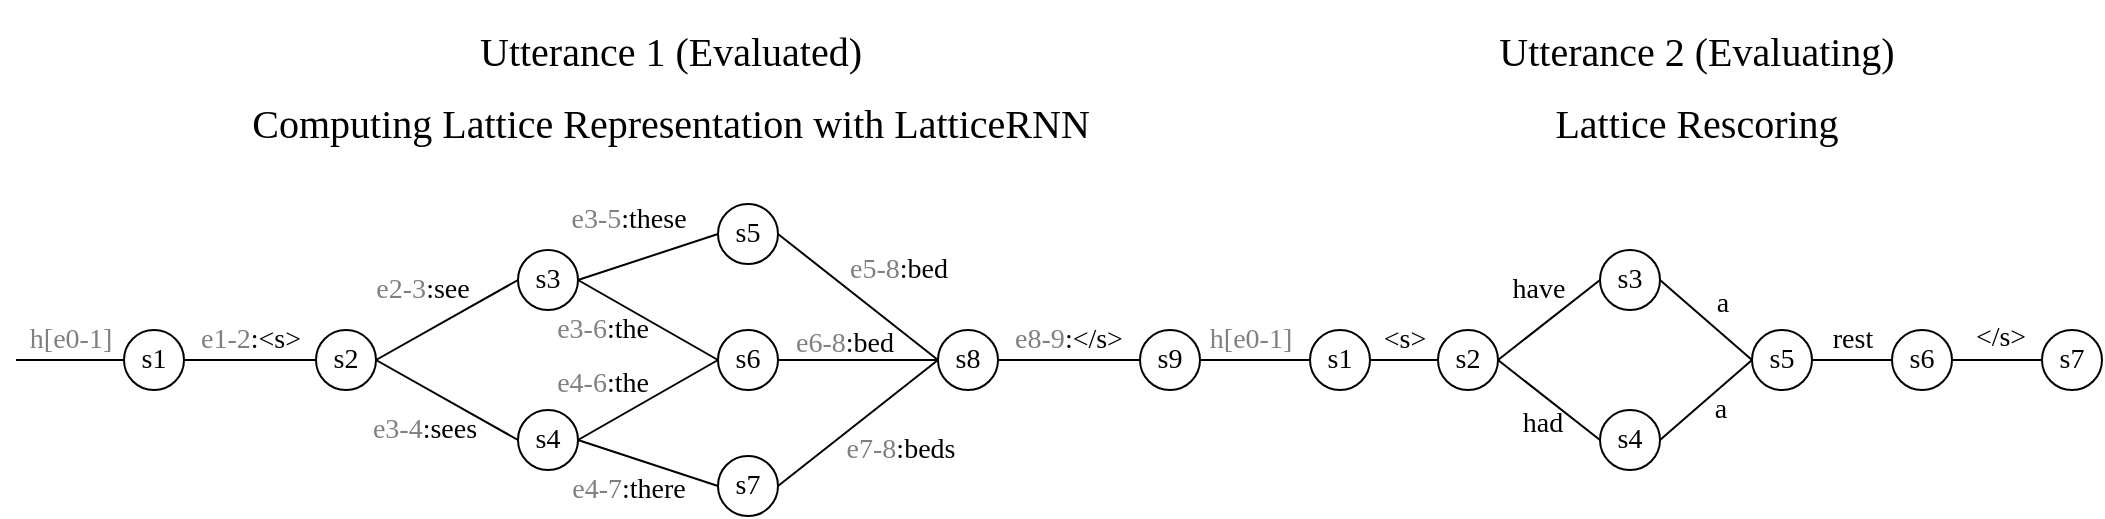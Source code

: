 <mxfile version="16.5.3" type="github">
  <diagram id="GkwxvoKI0v0egCr2lqlU" name="Page-1">
    <mxGraphModel dx="946" dy="645" grid="1" gridSize="10" guides="1" tooltips="1" connect="1" arrows="1" fold="1" page="1" pageScale="1" pageWidth="850" pageHeight="1100" math="0" shadow="0">
      <root>
        <mxCell id="0" />
        <mxCell id="1" parent="0" />
        <mxCell id="RtcgU3C-zt8aPHX_ZTjs-4" style="rounded=0;orthogonalLoop=1;jettySize=auto;html=1;exitX=1;exitY=0.5;exitDx=0;exitDy=0;entryX=0;entryY=0.5;entryDx=0;entryDy=0;endArrow=none;endFill=0;fontColor=#000000;strokeColor=#000000;fontSize=14;fontFamily=Georgia;" parent="1" source="RtcgU3C-zt8aPHX_ZTjs-1" target="RtcgU3C-zt8aPHX_ZTjs-2" edge="1">
          <mxGeometry relative="1" as="geometry" />
        </mxCell>
        <mxCell id="4VMU7p_WYgPRxcq0oTT4-2" style="rounded=0;orthogonalLoop=1;jettySize=auto;html=1;exitX=1;exitY=0.5;exitDx=0;exitDy=0;entryX=0;entryY=0.5;entryDx=0;entryDy=0;endArrow=none;endFill=0;fontFamily=Georgia;" parent="1" source="RtcgU3C-zt8aPHX_ZTjs-1" target="4VMU7p_WYgPRxcq0oTT4-1" edge="1">
          <mxGeometry relative="1" as="geometry" />
        </mxCell>
        <mxCell id="RtcgU3C-zt8aPHX_ZTjs-1" value="s2" style="ellipse;whiteSpace=wrap;html=1;aspect=fixed;fontColor=#000000;strokeColor=#000000;fontSize=14;fontFamily=Georgia;" parent="1" vertex="1">
          <mxGeometry x="669" y="305" width="30" height="30" as="geometry" />
        </mxCell>
        <mxCell id="RtcgU3C-zt8aPHX_ZTjs-10" style="edgeStyle=none;rounded=0;orthogonalLoop=1;jettySize=auto;html=1;exitX=1;exitY=0.5;exitDx=0;exitDy=0;entryX=0;entryY=0.5;entryDx=0;entryDy=0;endArrow=none;endFill=0;fontColor=#000000;fontSize=14;fontFamily=Georgia;" parent="1" source="RtcgU3C-zt8aPHX_ZTjs-2" target="RtcgU3C-zt8aPHX_ZTjs-6" edge="1">
          <mxGeometry relative="1" as="geometry" />
        </mxCell>
        <mxCell id="RtcgU3C-zt8aPHX_ZTjs-11" style="edgeStyle=none;rounded=0;orthogonalLoop=1;jettySize=auto;html=1;exitX=1;exitY=0.5;exitDx=0;exitDy=0;entryX=0;entryY=0.5;entryDx=0;entryDy=0;endArrow=none;endFill=0;strokeColor=#000000;fontColor=#000000;fontSize=14;fontFamily=Georgia;" parent="1" source="RtcgU3C-zt8aPHX_ZTjs-2" target="RtcgU3C-zt8aPHX_ZTjs-7" edge="1">
          <mxGeometry relative="1" as="geometry" />
        </mxCell>
        <mxCell id="RtcgU3C-zt8aPHX_ZTjs-2" value="s3" style="ellipse;whiteSpace=wrap;html=1;aspect=fixed;fontColor=#000000;strokeColor=#000000;fontSize=14;fontFamily=Georgia;" parent="1" vertex="1">
          <mxGeometry x="770" y="265" width="30" height="30" as="geometry" />
        </mxCell>
        <mxCell id="RtcgU3C-zt8aPHX_ZTjs-13" style="edgeStyle=none;rounded=0;orthogonalLoop=1;jettySize=auto;html=1;exitX=1;exitY=0.5;exitDx=0;exitDy=0;entryX=0;entryY=0.5;entryDx=0;entryDy=0;endArrow=none;endFill=0;fontColor=#000000;fontSize=14;fontFamily=Georgia;" parent="1" source="4VMU7p_WYgPRxcq0oTT4-1" target="RtcgU3C-zt8aPHX_ZTjs-9" edge="1">
          <mxGeometry relative="1" as="geometry">
            <mxPoint x="840" y="355" as="sourcePoint" />
          </mxGeometry>
        </mxCell>
        <mxCell id="RtcgU3C-zt8aPHX_ZTjs-48" style="edgeStyle=none;rounded=0;orthogonalLoop=1;jettySize=auto;html=1;exitX=1;exitY=0.5;exitDx=0;exitDy=0;entryX=0;entryY=0.5;entryDx=0;entryDy=0;fontSize=14;endArrow=none;endFill=0;fontColor=#000000;fontFamily=Georgia;" parent="1" source="RtcgU3C-zt8aPHX_ZTjs-6" target="RtcgU3C-zt8aPHX_ZTjs-28" edge="1">
          <mxGeometry relative="1" as="geometry">
            <mxPoint x="1150" y="290" as="targetPoint" />
          </mxGeometry>
        </mxCell>
        <mxCell id="RtcgU3C-zt8aPHX_ZTjs-6" value="s5" style="ellipse;whiteSpace=wrap;html=1;aspect=fixed;fontColor=#000000;fontSize=14;fontFamily=Georgia;" parent="1" vertex="1">
          <mxGeometry x="870" y="242" width="30" height="30" as="geometry" />
        </mxCell>
        <mxCell id="RtcgU3C-zt8aPHX_ZTjs-29" style="edgeStyle=none;rounded=0;orthogonalLoop=1;jettySize=auto;html=1;exitX=1;exitY=0.5;exitDx=0;exitDy=0;entryX=0;entryY=0.5;entryDx=0;entryDy=0;fontSize=14;endArrow=none;endFill=0;fontColor=#000000;fontFamily=Georgia;" parent="1" source="RtcgU3C-zt8aPHX_ZTjs-7" target="RtcgU3C-zt8aPHX_ZTjs-28" edge="1">
          <mxGeometry relative="1" as="geometry" />
        </mxCell>
        <mxCell id="RtcgU3C-zt8aPHX_ZTjs-7" value="s6" style="ellipse;whiteSpace=wrap;html=1;aspect=fixed;fontColor=#000000;fontSize=14;fontFamily=Georgia;" parent="1" vertex="1">
          <mxGeometry x="870" y="305" width="30" height="30" as="geometry" />
        </mxCell>
        <mxCell id="RtcgU3C-zt8aPHX_ZTjs-45" style="edgeStyle=none;rounded=0;orthogonalLoop=1;jettySize=auto;html=1;exitX=1;exitY=0.5;exitDx=0;exitDy=0;entryX=0;entryY=0.5;entryDx=0;entryDy=0;fontSize=14;endArrow=none;endFill=0;fontColor=#000000;fontFamily=Georgia;" parent="1" source="RtcgU3C-zt8aPHX_ZTjs-9" target="RtcgU3C-zt8aPHX_ZTjs-28" edge="1">
          <mxGeometry relative="1" as="geometry" />
        </mxCell>
        <mxCell id="RtcgU3C-zt8aPHX_ZTjs-9" value="s7" style="ellipse;whiteSpace=wrap;html=1;aspect=fixed;fontColor=#000000;fontSize=14;fontFamily=Georgia;" parent="1" vertex="1">
          <mxGeometry x="870" y="368" width="30" height="30" as="geometry" />
        </mxCell>
        <mxCell id="RtcgU3C-zt8aPHX_ZTjs-14" value="&lt;font style=&quot;font-size: 14px&quot;&gt;&lt;span style=&quot;color: rgb(128, 128, 128);&quot;&gt;e2-3&lt;/span&gt;&lt;span style=&quot;&quot;&gt;:&lt;/span&gt;see&lt;/font&gt;" style="text;html=1;align=center;verticalAlign=middle;resizable=0;points=[];autosize=1;strokeColor=none;fillColor=none;fontColor=#000000;fontSize=14;fontFamily=Georgia;" parent="1" vertex="1">
          <mxGeometry x="687" y="275" width="70" height="20" as="geometry" />
        </mxCell>
        <mxCell id="RtcgU3C-zt8aPHX_ZTjs-16" value="&lt;span style=&quot;color: rgb(128, 128, 128);&quot;&gt;e3-5&lt;/span&gt;&lt;span style=&quot;&quot;&gt;:&lt;/span&gt;these" style="text;html=1;align=center;verticalAlign=middle;resizable=0;points=[];autosize=1;strokeColor=none;fillColor=none;fontSize=14;fontColor=#000000;fontFamily=Georgia;" parent="1" vertex="1">
          <mxGeometry x="780" y="240" width="90" height="20" as="geometry" />
        </mxCell>
        <mxCell id="RtcgU3C-zt8aPHX_ZTjs-17" value="&lt;span style=&quot;color: rgb(128, 128, 128);&quot;&gt;e3-6&lt;/span&gt;&lt;span style=&quot;&quot;&gt;:&lt;/span&gt;the" style="text;html=1;align=center;verticalAlign=middle;resizable=0;points=[];autosize=1;strokeColor=none;fillColor=none;fontSize=14;fontColor=#000000;fontFamily=Georgia;" parent="1" vertex="1">
          <mxGeometry x="777" y="295" width="70" height="20" as="geometry" />
        </mxCell>
        <mxCell id="RtcgU3C-zt8aPHX_ZTjs-21" style="edgeStyle=none;rounded=0;orthogonalLoop=1;jettySize=auto;html=1;exitX=1;exitY=0.5;exitDx=0;exitDy=0;entryX=0;entryY=0.5;entryDx=0;entryDy=0;fontSize=14;endArrow=none;endFill=0;fontColor=#000000;strokeColor=#000000;fontFamily=Georgia;" parent="1" source="RtcgU3C-zt8aPHX_ZTjs-20" target="RtcgU3C-zt8aPHX_ZTjs-1" edge="1">
          <mxGeometry relative="1" as="geometry" />
        </mxCell>
        <mxCell id="54BcYv2EsDL3iLWHWI-8-22" style="edgeStyle=orthogonalEdgeStyle;rounded=0;orthogonalLoop=1;jettySize=auto;html=1;exitX=0;exitY=0.5;exitDx=0;exitDy=0;fontFamily=Georgia;fontSize=14;fontColor=#808080;strokeColor=#000000;endArrow=none;endFill=0;" parent="1" source="RtcgU3C-zt8aPHX_ZTjs-20" edge="1">
          <mxGeometry relative="1" as="geometry">
            <mxPoint x="519" y="320" as="targetPoint" />
          </mxGeometry>
        </mxCell>
        <mxCell id="RtcgU3C-zt8aPHX_ZTjs-20" value="&lt;font style=&quot;font-size: 14px;&quot;&gt;s1&lt;/font&gt;" style="ellipse;whiteSpace=wrap;html=1;aspect=fixed;fontColor=#000000;strokeColor=#000000;fontSize=14;fontFamily=Georgia;" parent="1" vertex="1">
          <mxGeometry x="573" y="305" width="30" height="30" as="geometry" />
        </mxCell>
        <mxCell id="RtcgU3C-zt8aPHX_ZTjs-22" value="&lt;font style=&quot;font-size: 14px&quot;&gt;&lt;span style=&quot;&quot;&gt;&lt;font color=&quot;#808080&quot;&gt;e1-2&lt;/font&gt;:&lt;/span&gt;&amp;lt;s&amp;gt;&lt;/font&gt;" style="text;html=1;align=center;verticalAlign=middle;resizable=0;points=[];autosize=1;strokeColor=none;fillColor=none;fontColor=#000000;fontSize=14;fontFamily=Georgia;" parent="1" vertex="1">
          <mxGeometry x="596" y="300" width="80" height="20" as="geometry" />
        </mxCell>
        <mxCell id="RtcgU3C-zt8aPHX_ZTjs-52" style="edgeStyle=none;rounded=0;orthogonalLoop=1;jettySize=auto;html=1;exitX=1;exitY=0.5;exitDx=0;exitDy=0;fontSize=14;endArrow=none;endFill=0;entryX=0;entryY=0.5;entryDx=0;entryDy=0;fontColor=#000000;fontFamily=Georgia;" parent="1" source="RtcgU3C-zt8aPHX_ZTjs-28" target="RtcgU3C-zt8aPHX_ZTjs-50" edge="1">
          <mxGeometry relative="1" as="geometry">
            <mxPoint x="1250" y="340" as="targetPoint" />
          </mxGeometry>
        </mxCell>
        <mxCell id="RtcgU3C-zt8aPHX_ZTjs-28" value="s8" style="ellipse;whiteSpace=wrap;html=1;aspect=fixed;fontColor=#000000;fontSize=14;fontFamily=Georgia;" parent="1" vertex="1">
          <mxGeometry x="980" y="305" width="30" height="30" as="geometry" />
        </mxCell>
        <mxCell id="RtcgU3C-zt8aPHX_ZTjs-38" value="&lt;span style=&quot;color: rgb(128, 128, 128);&quot;&gt;e7-8&lt;/span&gt;&lt;span style=&quot;&quot;&gt;:&lt;/span&gt;beds" style="text;html=1;align=center;verticalAlign=middle;resizable=0;points=[];autosize=1;strokeColor=none;fillColor=none;fontSize=14;fontColor=#000000;fontFamily=Georgia;" parent="1" vertex="1">
          <mxGeometry x="921" y="355" width="80" height="20" as="geometry" />
        </mxCell>
        <mxCell id="RtcgU3C-zt8aPHX_ZTjs-39" value="&lt;span style=&quot;color: rgb(128, 128, 128);&quot;&gt;e5-8&lt;/span&gt;&lt;span style=&quot;&quot;&gt;:b&lt;/span&gt;ed" style="text;html=1;align=center;verticalAlign=middle;resizable=0;points=[];autosize=1;strokeColor=none;fillColor=none;fontSize=14;fontColor=#000000;fontFamily=Georgia;" parent="1" vertex="1">
          <mxGeometry x="920" y="265" width="80" height="20" as="geometry" />
        </mxCell>
        <mxCell id="RtcgU3C-zt8aPHX_ZTjs-46" value="&lt;span style=&quot;color: rgb(128, 128, 128);&quot;&gt;e6-8&lt;/span&gt;&lt;span style=&quot;&quot;&gt;:b&lt;/span&gt;ed" style="text;html=1;align=center;verticalAlign=middle;resizable=0;points=[];autosize=1;strokeColor=none;fillColor=none;fontSize=14;fontColor=#000000;fontFamily=Georgia;" parent="1" vertex="1">
          <mxGeometry x="893" y="302" width="80" height="20" as="geometry" />
        </mxCell>
        <mxCell id="54BcYv2EsDL3iLWHWI-8-24" style="edgeStyle=orthogonalEdgeStyle;rounded=0;orthogonalLoop=1;jettySize=auto;html=1;exitX=1;exitY=0.5;exitDx=0;exitDy=0;fontFamily=Georgia;fontSize=14;fontColor=#808080;endArrow=none;endFill=0;strokeColor=#000000;entryX=0;entryY=0.5;entryDx=0;entryDy=0;" parent="1" source="RtcgU3C-zt8aPHX_ZTjs-50" target="54BcYv2EsDL3iLWHWI-8-11" edge="1">
          <mxGeometry relative="1" as="geometry">
            <mxPoint x="1150" y="350" as="targetPoint" />
          </mxGeometry>
        </mxCell>
        <mxCell id="RtcgU3C-zt8aPHX_ZTjs-50" value="s9" style="ellipse;whiteSpace=wrap;html=1;aspect=fixed;fontColor=#000000;fontSize=14;fontFamily=Georgia;" parent="1" vertex="1">
          <mxGeometry x="1081" y="305" width="30" height="30" as="geometry" />
        </mxCell>
        <mxCell id="RtcgU3C-zt8aPHX_ZTjs-54" value="&lt;span style=&quot;color: rgb(128, 128, 128);&quot;&gt;e8-9&lt;/span&gt;&lt;span style=&quot;&quot;&gt;:&lt;/span&gt;&amp;lt;/s&amp;gt;" style="text;html=1;align=center;verticalAlign=middle;resizable=0;points=[];autosize=1;strokeColor=none;fillColor=none;fontSize=14;fontColor=#000000;fontFamily=Georgia;" parent="1" vertex="1">
          <mxGeometry x="1005" y="300" width="80" height="20" as="geometry" />
        </mxCell>
        <mxCell id="RtcgU3C-zt8aPHX_ZTjs-105" value="s7" style="ellipse;whiteSpace=wrap;html=1;aspect=fixed;fontSize=14;fontColor=#000000;fontFamily=Georgia;" parent="1" vertex="1">
          <mxGeometry x="1532" y="305" width="30" height="30" as="geometry" />
        </mxCell>
        <mxCell id="RtcgU3C-zt8aPHX_ZTjs-119" value="&lt;font color=&quot;#000000&quot; style=&quot;font-size: 20px&quot;&gt;&lt;font style=&quot;font-size: 20px&quot;&gt;Utterance 1&amp;nbsp;(Evaluated)&lt;br&gt;Computing Lattice Representation with LatticeRNN&lt;/font&gt;&lt;br&gt;&lt;/font&gt;" style="text;html=1;align=center;verticalAlign=middle;resizable=0;points=[];autosize=1;strokeColor=none;fillColor=none;fontSize=30;fontFamily=Georgia;fontColor=#FF0000;" parent="1" vertex="1">
          <mxGeometry x="611" y="140" width="470" height="80" as="geometry" />
        </mxCell>
        <mxCell id="RtcgU3C-zt8aPHX_ZTjs-120" value="&lt;font color=&quot;#000000&quot; style=&quot;font-size: 20px&quot;&gt;&lt;font style=&quot;font-size: 20px&quot;&gt;Utterance 2&amp;nbsp;(Evaluating)&lt;br&gt;Lattice Rescoring&lt;/font&gt;&lt;br&gt;&lt;/font&gt;" style="text;html=1;align=center;verticalAlign=middle;resizable=0;points=[];autosize=1;strokeColor=none;fillColor=none;fontSize=30;fontFamily=Georgia;fontColor=#FF0000;" parent="1" vertex="1">
          <mxGeometry x="1244" y="140" width="230" height="80" as="geometry" />
        </mxCell>
        <mxCell id="4VMU7p_WYgPRxcq0oTT4-12" style="edgeStyle=none;rounded=0;orthogonalLoop=1;jettySize=auto;html=1;exitX=1;exitY=0.5;exitDx=0;exitDy=0;entryX=0;entryY=0.5;entryDx=0;entryDy=0;endArrow=none;endFill=0;fontFamily=Georgia;" parent="1" source="PLGYQZCd30LQGUTYlzt7-8" target="RtcgU3C-zt8aPHX_ZTjs-105" edge="1">
          <mxGeometry relative="1" as="geometry" />
        </mxCell>
        <mxCell id="PLGYQZCd30LQGUTYlzt7-8" value="s6" style="ellipse;whiteSpace=wrap;html=1;aspect=fixed;fontSize=14;fontColor=#000000;fontFamily=Georgia;" parent="1" vertex="1">
          <mxGeometry x="1457" y="305" width="30" height="30" as="geometry" />
        </mxCell>
        <mxCell id="PLGYQZCd30LQGUTYlzt7-9" style="edgeStyle=none;rounded=0;orthogonalLoop=1;jettySize=auto;html=1;exitX=1;exitY=0.5;exitDx=0;exitDy=0;entryX=0;entryY=0.5;entryDx=0;entryDy=0;fontSize=14;endArrow=none;endFill=0;fontColor=#000000;fontFamily=Georgia;" parent="1" source="PLGYQZCd30LQGUTYlzt7-10" target="PLGYQZCd30LQGUTYlzt7-8" edge="1">
          <mxGeometry relative="1" as="geometry" />
        </mxCell>
        <mxCell id="PLGYQZCd30LQGUTYlzt7-10" value="s5" style="ellipse;whiteSpace=wrap;html=1;aspect=fixed;fontSize=14;fontColor=#000000;fontFamily=Georgia;" parent="1" vertex="1">
          <mxGeometry x="1387" y="305" width="30" height="30" as="geometry" />
        </mxCell>
        <mxCell id="PLGYQZCd30LQGUTYlzt7-11" value="&lt;font&gt;a&lt;/font&gt;" style="text;html=1;align=center;verticalAlign=middle;resizable=0;points=[];autosize=1;strokeColor=none;fillColor=none;fontSize=14;fontColor=#000000;fontFamily=Georgia;" parent="1" vertex="1">
          <mxGeometry x="1362" y="282" width="20" height="20" as="geometry" />
        </mxCell>
        <mxCell id="PLGYQZCd30LQGUTYlzt7-12" style="edgeStyle=none;rounded=0;orthogonalLoop=1;jettySize=auto;html=1;exitX=1;exitY=0.5;exitDx=0;exitDy=0;entryX=0;entryY=0.5;entryDx=0;entryDy=0;fontFamily=Georgia;fontSize=14;endArrow=none;endFill=0;fontColor=#000000;" parent="1" source="PLGYQZCd30LQGUTYlzt7-13" target="PLGYQZCd30LQGUTYlzt7-10" edge="1">
          <mxGeometry relative="1" as="geometry" />
        </mxCell>
        <mxCell id="PLGYQZCd30LQGUTYlzt7-13" value="s4" style="ellipse;whiteSpace=wrap;html=1;aspect=fixed;fontSize=14;fontColor=#000000;fontFamily=Georgia;" parent="1" vertex="1">
          <mxGeometry x="1311" y="345" width="30" height="30" as="geometry" />
        </mxCell>
        <mxCell id="PLGYQZCd30LQGUTYlzt7-14" value="&lt;font&gt;have&lt;/font&gt;" style="text;html=1;align=center;verticalAlign=middle;resizable=0;points=[];autosize=1;strokeColor=none;fillColor=none;fontSize=14;fontColor=#000000;fontFamily=Georgia;" parent="1" vertex="1">
          <mxGeometry x="1255" y="275" width="50" height="20" as="geometry" />
        </mxCell>
        <mxCell id="54BcYv2EsDL3iLWHWI-8-1" style="edgeStyle=none;rounded=0;orthogonalLoop=1;jettySize=auto;html=1;exitX=1;exitY=0.5;exitDx=0;exitDy=0;entryX=0;entryY=0.5;entryDx=0;entryDy=0;endArrow=none;endFill=0;fontSize=14;fontColor=#000000;fontFamily=Georgia;" parent="1" source="54BcYv2EsDL3iLWHWI-8-6" target="PLGYQZCd30LQGUTYlzt7-10" edge="1">
          <mxGeometry relative="1" as="geometry" />
        </mxCell>
        <mxCell id="54BcYv2EsDL3iLWHWI-8-6" value="s3" style="ellipse;whiteSpace=wrap;html=1;aspect=fixed;fontSize=14;fontColor=#000000;fontFamily=Georgia;" parent="1" vertex="1">
          <mxGeometry x="1311" y="265" width="30" height="30" as="geometry" />
        </mxCell>
        <mxCell id="54BcYv2EsDL3iLWHWI-8-7" style="edgeStyle=none;rounded=0;orthogonalLoop=1;jettySize=auto;html=1;exitX=1;exitY=0.5;exitDx=0;exitDy=0;entryX=0;entryY=0.5;entryDx=0;entryDy=0;fontSize=14;endArrow=none;endFill=0;fontColor=#000000;fontFamily=Georgia;" parent="1" source="54BcYv2EsDL3iLWHWI-8-8" target="54BcYv2EsDL3iLWHWI-8-6" edge="1">
          <mxGeometry relative="1" as="geometry" />
        </mxCell>
        <mxCell id="54BcYv2EsDL3iLWHWI-8-8" value="s2" style="ellipse;whiteSpace=wrap;html=1;aspect=fixed;fontSize=14;fontColor=#000000;fontFamily=Georgia;" parent="1" vertex="1">
          <mxGeometry x="1230" y="305" width="30" height="30" as="geometry" />
        </mxCell>
        <mxCell id="54BcYv2EsDL3iLWHWI-8-10" style="edgeStyle=none;rounded=0;orthogonalLoop=1;jettySize=auto;html=1;exitX=1;exitY=0.5;exitDx=0;exitDy=0;entryX=0;entryY=0.5;entryDx=0;entryDy=0;fontFamily=Georgia;fontSize=14;endArrow=none;endFill=0;fontColor=#000000;" parent="1" source="54BcYv2EsDL3iLWHWI-8-11" target="54BcYv2EsDL3iLWHWI-8-8" edge="1">
          <mxGeometry relative="1" as="geometry" />
        </mxCell>
        <mxCell id="54BcYv2EsDL3iLWHWI-8-11" value="s1" style="ellipse;whiteSpace=wrap;html=1;aspect=fixed;fontSize=14;fontColor=#000000;fontFamily=Georgia;" parent="1" vertex="1">
          <mxGeometry x="1166" y="305" width="30" height="30" as="geometry" />
        </mxCell>
        <mxCell id="54BcYv2EsDL3iLWHWI-8-12" value="&lt;font style=&quot;font-size: 14px&quot;&gt;&amp;lt;s&amp;gt;&lt;/font&gt;" style="text;html=1;align=center;verticalAlign=middle;resizable=0;points=[];autosize=1;strokeColor=none;fillColor=none;fontSize=14;fontColor=#000000;fontFamily=Georgia;" parent="1" vertex="1">
          <mxGeometry x="1193" y="300" width="40" height="20" as="geometry" />
        </mxCell>
        <mxCell id="54BcYv2EsDL3iLWHWI-8-23" value="&lt;span style=&quot;&quot;&gt;h[e0-1]&lt;/span&gt;" style="text;html=1;align=center;verticalAlign=middle;resizable=0;points=[];autosize=1;strokeColor=none;fillColor=none;fontSize=14;fontFamily=Georgia;fontColor=#808080;" parent="1" vertex="1">
          <mxGeometry x="511" y="300" width="70" height="20" as="geometry" />
        </mxCell>
        <mxCell id="54BcYv2EsDL3iLWHWI-8-25" value="&lt;font&gt;h[e0-1]&lt;/font&gt;" style="text;html=1;align=center;verticalAlign=middle;resizable=0;points=[];autosize=1;strokeColor=none;fillColor=none;fontSize=14;fontFamily=Georgia;fontColor=#808080;" parent="1" vertex="1">
          <mxGeometry x="1101" y="300" width="70" height="20" as="geometry" />
        </mxCell>
        <mxCell id="54BcYv2EsDL3iLWHWI-8-29" value="" style="endArrow=none;html=1;rounded=0;fontFamily=Georgia;fontSize=14;fontColor=#808080;strokeColor=#000000;exitX=0;exitY=0.5;exitDx=0;exitDy=0;entryX=1;entryY=0.5;entryDx=0;entryDy=0;" parent="1" source="PLGYQZCd30LQGUTYlzt7-13" target="54BcYv2EsDL3iLWHWI-8-8" edge="1">
          <mxGeometry width="50" height="50" relative="1" as="geometry">
            <mxPoint x="1450" y="365" as="sourcePoint" />
            <mxPoint x="1370" y="420" as="targetPoint" />
          </mxGeometry>
        </mxCell>
        <mxCell id="4VMU7p_WYgPRxcq0oTT4-3" style="edgeStyle=none;rounded=0;orthogonalLoop=1;jettySize=auto;html=1;exitX=1;exitY=0.5;exitDx=0;exitDy=0;entryX=0;entryY=0.5;entryDx=0;entryDy=0;endArrow=none;endFill=0;fontFamily=Georgia;" parent="1" source="4VMU7p_WYgPRxcq0oTT4-1" target="RtcgU3C-zt8aPHX_ZTjs-7" edge="1">
          <mxGeometry relative="1" as="geometry" />
        </mxCell>
        <mxCell id="4VMU7p_WYgPRxcq0oTT4-1" value="s4" style="ellipse;whiteSpace=wrap;html=1;aspect=fixed;fontColor=#000000;strokeColor=#000000;fontSize=14;fontFamily=Georgia;" parent="1" vertex="1">
          <mxGeometry x="770" y="345" width="30" height="30" as="geometry" />
        </mxCell>
        <mxCell id="4VMU7p_WYgPRxcq0oTT4-4" value="&lt;font style=&quot;font-size: 14px&quot;&gt;&lt;span style=&quot;color: rgb(128, 128, 128);&quot;&gt;e3-4&lt;/span&gt;&lt;span style=&quot;&quot;&gt;:&lt;/span&gt;sees&lt;/font&gt;" style="text;html=1;align=center;verticalAlign=middle;resizable=0;points=[];autosize=1;strokeColor=none;fillColor=none;fontColor=#000000;fontSize=14;fontFamily=Georgia;" parent="1" vertex="1">
          <mxGeometry x="683" y="345" width="80" height="20" as="geometry" />
        </mxCell>
        <mxCell id="4VMU7p_WYgPRxcq0oTT4-5" value="&lt;span style=&quot;color: rgb(128, 128, 128);&quot;&gt;e4-6&lt;/span&gt;&lt;span style=&quot;&quot;&gt;:&lt;/span&gt;the" style="text;html=1;align=center;verticalAlign=middle;resizable=0;points=[];autosize=1;strokeColor=none;fillColor=none;fontSize=14;fontColor=#000000;fontFamily=Georgia;" parent="1" vertex="1">
          <mxGeometry x="777" y="322" width="70" height="20" as="geometry" />
        </mxCell>
        <mxCell id="4VMU7p_WYgPRxcq0oTT4-7" value="&lt;span style=&quot;color: rgb(128, 128, 128);&quot;&gt;e4-7&lt;/span&gt;&lt;span style=&quot;&quot;&gt;:&lt;/span&gt;there" style="text;html=1;align=center;verticalAlign=middle;resizable=0;points=[];autosize=1;strokeColor=none;fillColor=none;fontSize=14;fontColor=#000000;fontFamily=Georgia;" parent="1" vertex="1">
          <mxGeometry x="780" y="375" width="90" height="20" as="geometry" />
        </mxCell>
        <mxCell id="4VMU7p_WYgPRxcq0oTT4-9" value="&lt;font&gt;had&lt;/font&gt;" style="text;html=1;align=center;verticalAlign=middle;resizable=0;points=[];autosize=1;strokeColor=none;fillColor=none;fontSize=14;fontColor=#000000;fontFamily=Georgia;" parent="1" vertex="1">
          <mxGeometry x="1262" y="342" width="40" height="20" as="geometry" />
        </mxCell>
        <mxCell id="4VMU7p_WYgPRxcq0oTT4-10" value="&lt;font&gt;a&lt;/font&gt;" style="text;html=1;align=center;verticalAlign=middle;resizable=0;points=[];autosize=1;strokeColor=none;fillColor=none;fontSize=14;fontColor=#000000;fontFamily=Georgia;" parent="1" vertex="1">
          <mxGeometry x="1361" y="335" width="20" height="20" as="geometry" />
        </mxCell>
        <mxCell id="4VMU7p_WYgPRxcq0oTT4-11" value="&lt;font&gt;rest&lt;/font&gt;" style="text;html=1;align=center;verticalAlign=middle;resizable=0;points=[];autosize=1;strokeColor=none;fillColor=none;fontSize=14;fontColor=#000000;fontFamily=Georgia;" parent="1" vertex="1">
          <mxGeometry x="1417" y="300" width="40" height="20" as="geometry" />
        </mxCell>
        <mxCell id="4VMU7p_WYgPRxcq0oTT4-13" value="&lt;font&gt;&amp;lt;/s&amp;gt;&lt;/font&gt;" style="text;html=1;align=center;verticalAlign=middle;resizable=0;points=[];autosize=1;strokeColor=none;fillColor=none;fontSize=14;fontColor=#000000;fontFamily=Georgia;" parent="1" vertex="1">
          <mxGeometry x="1486" y="299" width="50" height="20" as="geometry" />
        </mxCell>
      </root>
    </mxGraphModel>
  </diagram>
</mxfile>
